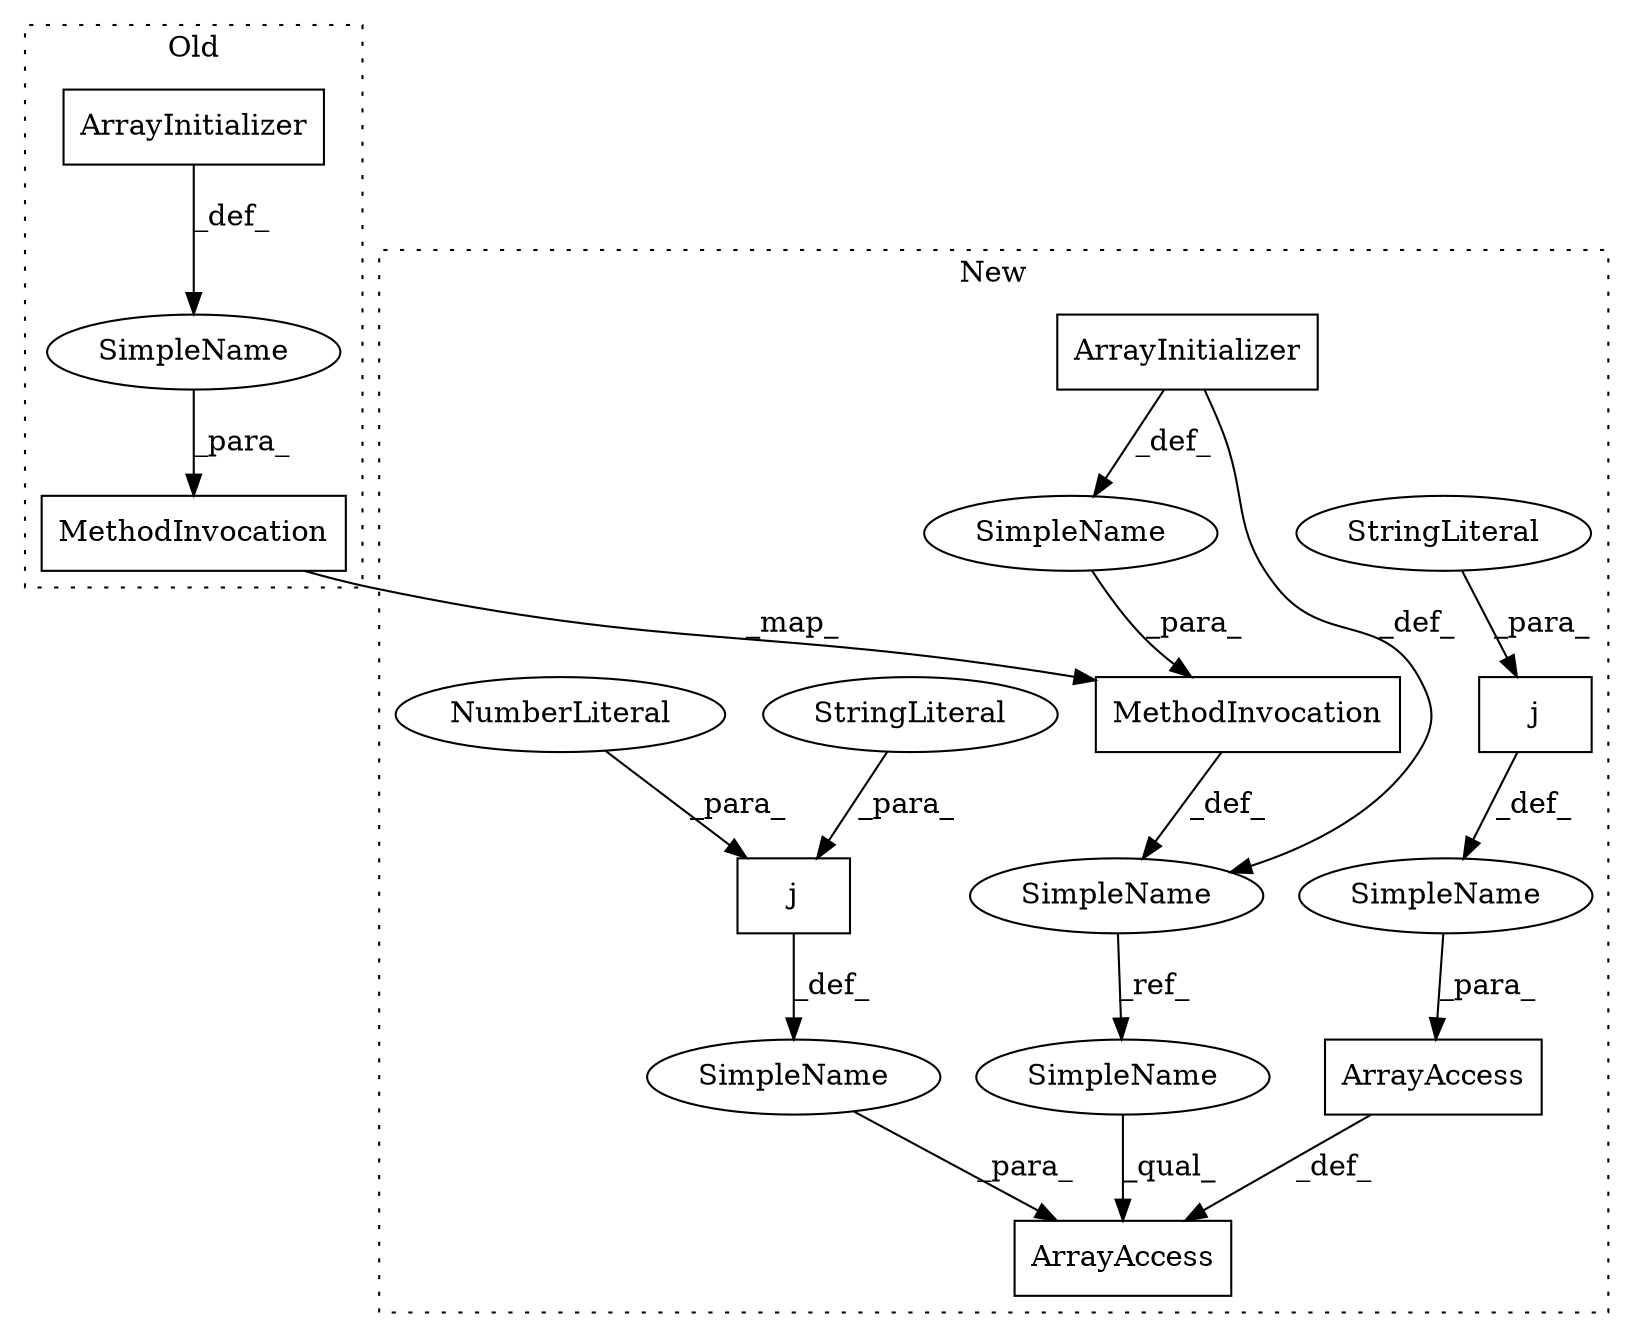 digraph G {
subgraph cluster0 {
4 [label="ArrayInitializer" a="4" s="1257,1351" l="1,1" shape="box"];
5 [label="MethodInvocation" a="32" s="1241,1352" l="7,1" shape="box"];
8 [label="SimpleName" a="42" s="" l="" shape="ellipse"];
label = "Old";
style="dotted";
}
subgraph cluster1 {
1 [label="ArrayAccess" a="2" s="1520,1589" l="8,2" shape="box"];
2 [label="ArrayAccess" a="2" s="1592,1647" l="8,2" shape="box"];
3 [label="ArrayInitializer" a="4" s="1321,1349" l="1,1" shape="box"];
6 [label="MethodInvocation" a="32" s="1306,1350" l="6,1" shape="box"];
7 [label="NumberLiteral" a="34" s="1528" l="1" shape="ellipse"];
9 [label="SimpleName" a="42" s="1297" l="2" shape="ellipse"];
10 [label="SimpleName" a="42" s="" l="" shape="ellipse"];
11 [label="SimpleName" a="42" s="" l="" shape="ellipse"];
12 [label="SimpleName" a="42" s="1520" l="2" shape="ellipse"];
13 [label="SimpleName" a="42" s="" l="" shape="ellipse"];
14 [label="StringLiteral" a="45" s="1631" l="16" shape="ellipse"];
15 [label="StringLiteral" a="45" s="1573" l="16" shape="ellipse"];
16 [label="j" a="106" s="1600" l="47" shape="box"];
17 [label="j" a="106" s="1528" l="61" shape="box"];
label = "New";
style="dotted";
}
2 -> 1 [label="_def_"];
3 -> 13 [label="_def_"];
3 -> 9 [label="_def_"];
4 -> 8 [label="_def_"];
5 -> 6 [label="_map_"];
6 -> 9 [label="_def_"];
7 -> 17 [label="_para_"];
8 -> 5 [label="_para_"];
9 -> 12 [label="_ref_"];
10 -> 1 [label="_para_"];
11 -> 2 [label="_para_"];
12 -> 1 [label="_qual_"];
13 -> 6 [label="_para_"];
14 -> 16 [label="_para_"];
15 -> 17 [label="_para_"];
16 -> 11 [label="_def_"];
17 -> 10 [label="_def_"];
}